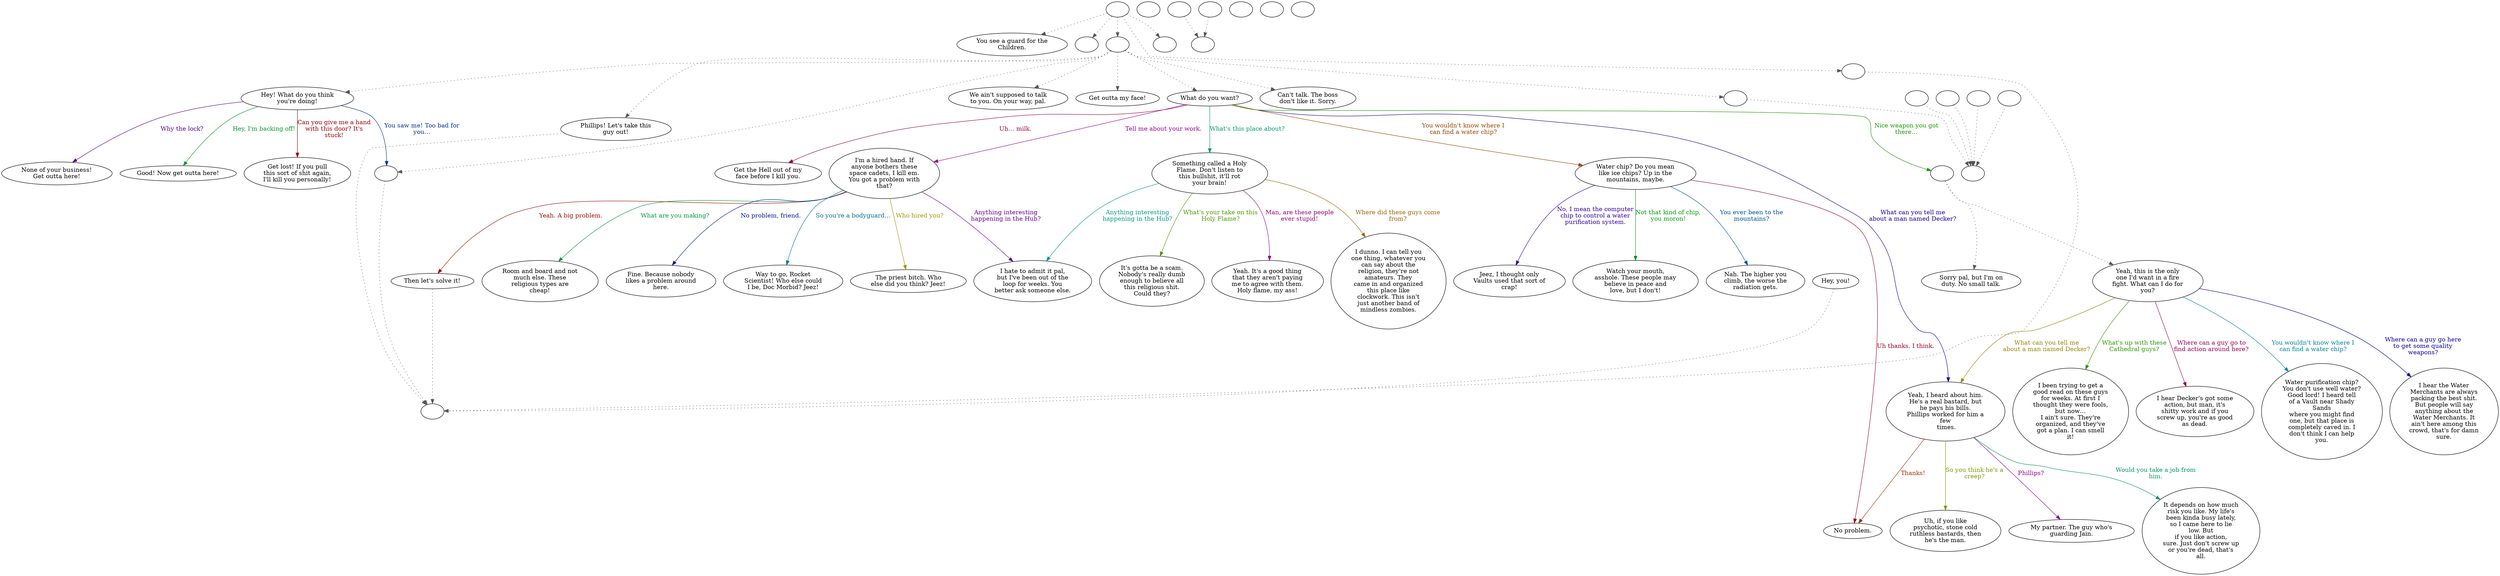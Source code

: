 digraph HCHDGRD {
  "start" [style=filled       fillcolor="#FFFFFF"       color="#000000"]
  "start" -> "look_at_p_proc" [style=dotted color="#555555"]
  "start" -> "pickup_p_proc" [style=dotted color="#555555"]
  "start" -> "talk_p_proc" [style=dotted color="#555555"]
  "start" -> "critter_p_proc" [style=dotted color="#555555"]
  "start" -> "destroy_p_proc" [style=dotted color="#555555"]
  "start" [label=""]
  "combat" [style=filled       fillcolor="#FFFFFF"       color="#000000"]
  "combat" [label=""]
  "critter_p_proc" [style=filled       fillcolor="#FFFFFF"       color="#000000"]
  "critter_p_proc" -> "combat" [style=dotted color="#555555"]
  "critter_p_proc" [label=""]
  "pickup_p_proc" [style=filled       fillcolor="#FFFFFF"       color="#000000"]
  "pickup_p_proc" [label=""]
  "talk_p_proc" [style=filled       fillcolor="#FFFFFF"       color="#000000"]
  "talk_p_proc" -> "get_reaction" [style=dotted color="#555555"]
  "talk_p_proc" -> "ChildGuard32" [style=dotted color="#555555"]
  "talk_p_proc" -> "ChildGuard37" [style=dotted color="#555555"]
  "talk_p_proc" -> "ChildGuard00" [style=dotted color="#555555"]
  "talk_p_proc" -> "ChildGuard36" [style=dotted color="#555555"]
  "talk_p_proc" -> "ChildGuard01" [style=dotted color="#555555"]
  "talk_p_proc" -> "ChildGuard02" [style=dotted color="#555555"]
  "talk_p_proc" -> "ChildGuard30" [style=dotted color="#555555"]
  "talk_p_proc" [label=""]
  "destroy_p_proc" [style=filled       fillcolor="#FFFFFF"       color="#000000"]
  "destroy_p_proc" [label=""]
  "look_at_p_proc" [style=filled       fillcolor="#FFFFFF"       color="#000000"]
  "look_at_p_proc" [label="You see a guard for the\nChildren."]
  "damage_p_proc" [style=filled       fillcolor="#FFFFFF"       color="#000000"]
  "damage_p_proc" [label=""]
  "ChildGuard00" [style=filled       fillcolor="#FFFFFF"       color="#000000"]
  "ChildGuard00" -> "combat" [style=dotted color="#555555"]
  "ChildGuard00" [label="Phillips! Let's take this\nguy out!"]
  "ChildGuard01" [style=filled       fillcolor="#FFFFFF"       color="#000000"]
  "ChildGuard01" [label="Get outta my face!"]
  "ChildGuard02" [style=filled       fillcolor="#FFFFFF"       color="#000000"]
  "ChildGuard02" [label="What do you want?"]
  "ChildGuard02" -> "ChildGuard03" [label="Tell me about your work." color="#990095" fontcolor="#990095"]
  "ChildGuard02" -> "ChildGuard04" [label="What's this place about?" color="#009970" fontcolor="#009970"]
  "ChildGuard02" -> "ChildGuard05" [label="You wouldn't know where I\ncan find a water chip?" color="#994300" fontcolor="#994300"]
  "ChildGuard02" -> "ChildGuard06" [label="What can you tell me\nabout a man named Decker?" color="#170099" fontcolor="#170099"]
  "ChildGuard02" -> "ChildGuard02a" [label="Nice weapon you got\nthere…" color="#169900" fontcolor="#169900"]
  "ChildGuard02" -> "ChildGuard09" [label="Uh… milk." color="#990043" fontcolor="#990043"]
  "ChildGuard02a" [style=filled       fillcolor="#FFFFFF"       color="#000000"]
  "ChildGuard02a" -> "ChildGuard07" [style=dotted color="#555555"]
  "ChildGuard02a" -> "ChildGuard08" [style=dotted color="#555555"]
  "ChildGuard02a" [label=""]
  "ChildGuard03" [style=filled       fillcolor="#FFFFFF"       color="#000000"]
  "ChildGuard03" [label="I'm a hired hand. If\nanyone bothers these\nspace cadets, I kill em.\nYou got a problem with\nthat?"]
  "ChildGuard03" -> "ChildGuard10" [label="So you're a bodyguard…" color="#006F99" fontcolor="#006F99"]
  "ChildGuard03" -> "ChildGuard11" [label="Who hired you?" color="#999600" fontcolor="#999600"]
  "ChildGuard03" -> "ChildGuard12" [label="Anything interesting\nhappening in the Hub?" color="#690099" fontcolor="#690099"]
  "ChildGuard03" -> "ChildGuard13" [label="What are you making?" color="#00993D" fontcolor="#00993D"]
  "ChildGuard03" -> "ChildGuard14" [label="Yeah. A big problem." color="#991000" fontcolor="#991000"]
  "ChildGuard03" -> "ChildGuard15" [label="No problem, friend." color="#001C99" fontcolor="#001C99"]
  "ChildGuard04" [style=filled       fillcolor="#FFFFFF"       color="#000000"]
  "ChildGuard04" [label="Something called a Holy\nFlame. Don't listen to\nthis bullshit, it'll rot\nyour brain!"]
  "ChildGuard04" -> "ChildGuard16" [label="What's your take on this\nHoly Flame?" color="#499900" fontcolor="#499900"]
  "ChildGuard04" -> "ChildGuard17" [label="Man, are these people\never stupid!" color="#990076" fontcolor="#990076"]
  "ChildGuard04" -> "ChildGuard12" [label="Anything interesting\nhappening in the Hub?" color="#009990" fontcolor="#009990"]
  "ChildGuard04" -> "ChildGuard18" [label="Where did these guys come\nfrom?" color="#996300" fontcolor="#996300"]
  "ChildGuard05" [style=filled       fillcolor="#FFFFFF"       color="#000000"]
  "ChildGuard05" [label="Water chip? Do you mean\nlike ice chips? Up in the\nmountains, maybe."]
  "ChildGuard05" -> "ChildGuard19" [label="No, I mean the computer\nchip to control a water\npurification system." color="#360099" fontcolor="#360099"]
  "ChildGuard05" -> "ChildGuard20" [label="Not that kind of chip,\nyou moron!" color="#00990A" fontcolor="#00990A"]
  "ChildGuard05" -> "ChildGuard21" [label="Uh thanks. I think." color="#990023" fontcolor="#990023"]
  "ChildGuard05" -> "ChildGuard22" [label="You ever been to the\nmountains?" color="#005099" fontcolor="#005099"]
  "ChildGuard06" [style=filled       fillcolor="#FFFFFF"       color="#000000"]
  "ChildGuard06" [label="Yeah, I heard about him.\nHe's a real bastard, but\nhe pays his bills.\nPhillips worked for him a\nfew\n times."]
  "ChildGuard06" -> "ChildGuard23" [label="So you think he's a\ncreep?" color="#7C9900" fontcolor="#7C9900"]
  "ChildGuard06" -> "ChildGuard24" [label="Phillips?" color="#890099" fontcolor="#890099"]
  "ChildGuard06" -> "ChildGuard25" [label="Would you take a job from\nhim." color="#00995C" fontcolor="#00995C"]
  "ChildGuard06" -> "ChildGuard21" [label="Thanks!" color="#993000" fontcolor="#993000"]
  "ChildGuard07" [style=filled       fillcolor="#FFFFFF"       color="#000000"]
  "ChildGuard07" [label="Yeah, this is the only\none I'd want in a fire\nfight. What can I do for\nyou?"]
  "ChildGuard07" -> "ChildGuard26" [label="Where can a guy go here\nto get some quality\nweapons?" color="#030099" fontcolor="#030099"]
  "ChildGuard07" -> "ChildGuard27" [label="What's up with these\nCathedral guys?" color="#299900" fontcolor="#299900"]
  "ChildGuard07" -> "ChildGuard28" [label="Where can a guy go to\nfind action around here?" color="#990056" fontcolor="#990056"]
  "ChildGuard07" -> "ChildGuard29" [label="You wouldn't know where I\ncan find a water chip?" color="#008399" fontcolor="#008399"]
  "ChildGuard07" -> "ChildGuard06" [label="What can you tell me\nabout a man named Decker?" color="#998300" fontcolor="#998300"]
  "ChildGuard08" [style=filled       fillcolor="#FFFFFF"       color="#000000"]
  "ChildGuard08" [label="Sorry pal, but I'm on\nduty. No small talk."]
  "ChildGuard09" [style=filled       fillcolor="#FFFFFF"       color="#000000"]
  "ChildGuard09" [label="Get the Hell out of my\nface before I kill you."]
  "ChildGuard10" [style=filled       fillcolor="#FFFFFF"       color="#000000"]
  "ChildGuard10" [label="Way to go, Rocket\nScientist! Who else could\nI be, Doc Morbid? Jeez!"]
  "ChildGuard11" [style=filled       fillcolor="#FFFFFF"       color="#000000"]
  "ChildGuard11" [label="The priest bitch. Who\nelse did you think? Jeez!"]
  "ChildGuard12" [style=filled       fillcolor="#FFFFFF"       color="#000000"]
  "ChildGuard12" [label="I hate to admit it pal,\nbut I've been out of the\nloop for weeks. You\nbetter ask someone else."]
  "ChildGuard13" [style=filled       fillcolor="#FFFFFF"       color="#000000"]
  "ChildGuard13" [label="Room and board and not\nmuch else. These\nreligious types are\ncheap!"]
  "ChildGuard14" [style=filled       fillcolor="#FFFFFF"       color="#000000"]
  "ChildGuard14" -> "combat" [style=dotted color="#555555"]
  "ChildGuard14" [label="Then let's solve it!"]
  "ChildGuard15" [style=filled       fillcolor="#FFFFFF"       color="#000000"]
  "ChildGuard15" [label="Fine. Because nobody\nlikes a problem around\nhere."]
  "ChildGuard16" [style=filled       fillcolor="#FFFFFF"       color="#000000"]
  "ChildGuard16" [label="It's gotta be a scam.\nNobody's really dumb\nenough to believe all\nthis religious shit.\nCould they?"]
  "ChildGuard17" [style=filled       fillcolor="#FFFFFF"       color="#000000"]
  "ChildGuard17" [label="Yeah. It's a good thing\nthat they aren't paying\nme to agree with them.\nHoly flame, my ass!"]
  "ChildGuard18" [style=filled       fillcolor="#FFFFFF"       color="#000000"]
  "ChildGuard18" [label="I dunno. I can tell you\none thing, whatever you\ncan say about the\nreligion, they're not\namateurs. They\ncame in and organized\nthis place like\nclockwork. This isn't\njust another band of\nmindless zombies."]
  "ChildGuard19" [style=filled       fillcolor="#FFFFFF"       color="#000000"]
  "ChildGuard19" [label="Jeez, I thought only\nVaults used that sort of\ncrap!"]
  "ChildGuard20" [style=filled       fillcolor="#FFFFFF"       color="#000000"]
  "ChildGuard20" [label="Watch your mouth,\nasshole. These people may\nbelieve in peace and\nlove, but I don't!"]
  "ChildGuard21" [style=filled       fillcolor="#FFFFFF"       color="#000000"]
  "ChildGuard21" [label="No problem."]
  "ChildGuard22" [style=filled       fillcolor="#FFFFFF"       color="#000000"]
  "ChildGuard22" [label="Nah. The higher you\nclimb, the worse the\nradiation gets."]
  "ChildGuard23" [style=filled       fillcolor="#FFFFFF"       color="#000000"]
  "ChildGuard23" [label="Uh, if you like\npsychotic, stone cold\nruthless bastards, then\nhe's the man."]
  "ChildGuard24" [style=filled       fillcolor="#FFFFFF"       color="#000000"]
  "ChildGuard24" [label="My partner. The guy who's\nguarding Jain."]
  "ChildGuard25" [style=filled       fillcolor="#FFFFFF"       color="#000000"]
  "ChildGuard25" [label="It depends on how much\nrisk you like. My life's\nbeen kinda busy lately,\nso I came here to lie\nlow. But\nif you like action,\nsure. Just don't screw up\nor you're dead, that's\nall."]
  "ChildGuard26" [style=filled       fillcolor="#FFFFFF"       color="#000000"]
  "ChildGuard26" [label="I hear the Water\nMerchants are always\npacking the best shit.\nBut people will say\nanything about the\nWater Merchants. It\nain't here among this\ncrowd, that's for damn\nsure."]
  "ChildGuard27" [style=filled       fillcolor="#FFFFFF"       color="#000000"]
  "ChildGuard27" [label="I been trying to get a\ngood read on these guys\nfor weeks. At first I\nthought they were fools,\nbut now…\nI ain't sure. They're\norganized, and they've\ngot a plan. I can smell\nit!"]
  "ChildGuard28" [style=filled       fillcolor="#FFFFFF"       color="#000000"]
  "ChildGuard28" [label="I hear Decker's got some\naction, but man, it's\nshitty work and if you\nscrew up, you're as good\nas dead."]
  "ChildGuard29" [style=filled       fillcolor="#FFFFFF"       color="#000000"]
  "ChildGuard29" [label="Water purification chip?\nYou don't use well water?\nGood lord! I heard tell\nof a Vault near Shady\nSands\nwhere you might find\none, but that place is\ncompletely caved in. I\ndon't think I can help\nyou."]
  "ChildGuard30" [style=filled       fillcolor="#FFFFFF"       color="#000000"]
  "ChildGuard30" [label="Can't talk. The boss\ndon't like it. Sorry."]
  "ChildGuard31" [style=filled       fillcolor="#FFFFFF"       color="#000000"]
  "ChildGuard31" -> "combat" [style=dotted color="#555555"]
  "ChildGuard31" [label="Hey, you!"]
  "ChildGuard32" [style=filled       fillcolor="#FFFFFF"       color="#000000"]
  "ChildGuard32" [label="Hey! What do you think\nyou're doing!"]
  "ChildGuard32" -> "ChildGuard33" [label="Why the lock?" color="#560099" fontcolor="#560099"]
  "ChildGuard32" -> "ChildGuard34" [label="Hey, I'm backing off!" color="#009929" fontcolor="#009929"]
  "ChildGuard32" -> "ChildGuard35" [label="Can you give me a hand\nwith this door? It's\nstuck!" color="#990003" fontcolor="#990003"]
  "ChildGuard32" -> "ChildGuard37" [label="You saw me! Too bad for\nyou…" color="#003099" fontcolor="#003099"]
  "ChildGuard33" [style=filled       fillcolor="#FFFFFF"       color="#000000"]
  "ChildGuard33" [label="None of your business!\nGet outta here!"]
  "ChildGuard34" [style=filled       fillcolor="#FFFFFF"       color="#000000"]
  "ChildGuard34" [label="Good! Now get outta here!"]
  "ChildGuard35" [style=filled       fillcolor="#FFFFFF"       color="#000000"]
  "ChildGuard35" [label="Get lost! If you pull\nthis sort of shit again,\nI'll kill you personally!"]
  "ChildGuard36" [style=filled       fillcolor="#FFFFFF"       color="#000000"]
  "ChildGuard36" [label="We ain't supposed to talk\nto you. On your way, pal."]
  "ChildGuard37" [style=filled       fillcolor="#FFFFFF"       color="#000000"]
  "ChildGuard37" -> "combat" [style=dotted color="#555555"]
  "ChildGuard37" [label=""]
  "get_reaction" [style=filled       fillcolor="#FFFFFF"       color="#000000"]
  "get_reaction" -> "ReactToLevel" [style=dotted color="#555555"]
  "get_reaction" [label=""]
  "ReactToLevel" [style=filled       fillcolor="#FFFFFF"       color="#000000"]
  "ReactToLevel" [label=""]
  "LevelToReact" [style=filled       fillcolor="#FFFFFF"       color="#000000"]
  "LevelToReact" [label=""]
  "UpReact" [style=filled       fillcolor="#FFFFFF"       color="#000000"]
  "UpReact" -> "ReactToLevel" [style=dotted color="#555555"]
  "UpReact" [label=""]
  "DownReact" [style=filled       fillcolor="#FFFFFF"       color="#000000"]
  "DownReact" -> "ReactToLevel" [style=dotted color="#555555"]
  "DownReact" [label=""]
  "BottomReact" [style=filled       fillcolor="#FFFFFF"       color="#000000"]
  "BottomReact" [label=""]
  "TopReact" [style=filled       fillcolor="#FFFFFF"       color="#000000"]
  "TopReact" [label=""]
  "BigUpReact" [style=filled       fillcolor="#FFFFFF"       color="#000000"]
  "BigUpReact" -> "ReactToLevel" [style=dotted color="#555555"]
  "BigUpReact" [label=""]
  "BigDownReact" [style=filled       fillcolor="#FFFFFF"       color="#000000"]
  "BigDownReact" -> "ReactToLevel" [style=dotted color="#555555"]
  "BigDownReact" [label=""]
  "UpReactLevel" [style=filled       fillcolor="#FFFFFF"       color="#000000"]
  "UpReactLevel" -> "LevelToReact" [style=dotted color="#555555"]
  "UpReactLevel" [label=""]
  "DownReactLevel" [style=filled       fillcolor="#FFFFFF"       color="#000000"]
  "DownReactLevel" -> "LevelToReact" [style=dotted color="#555555"]
  "DownReactLevel" [label=""]
  "Goodbyes" [style=filled       fillcolor="#FFFFFF"       color="#000000"]
  "Goodbyes" [label=""]
}
